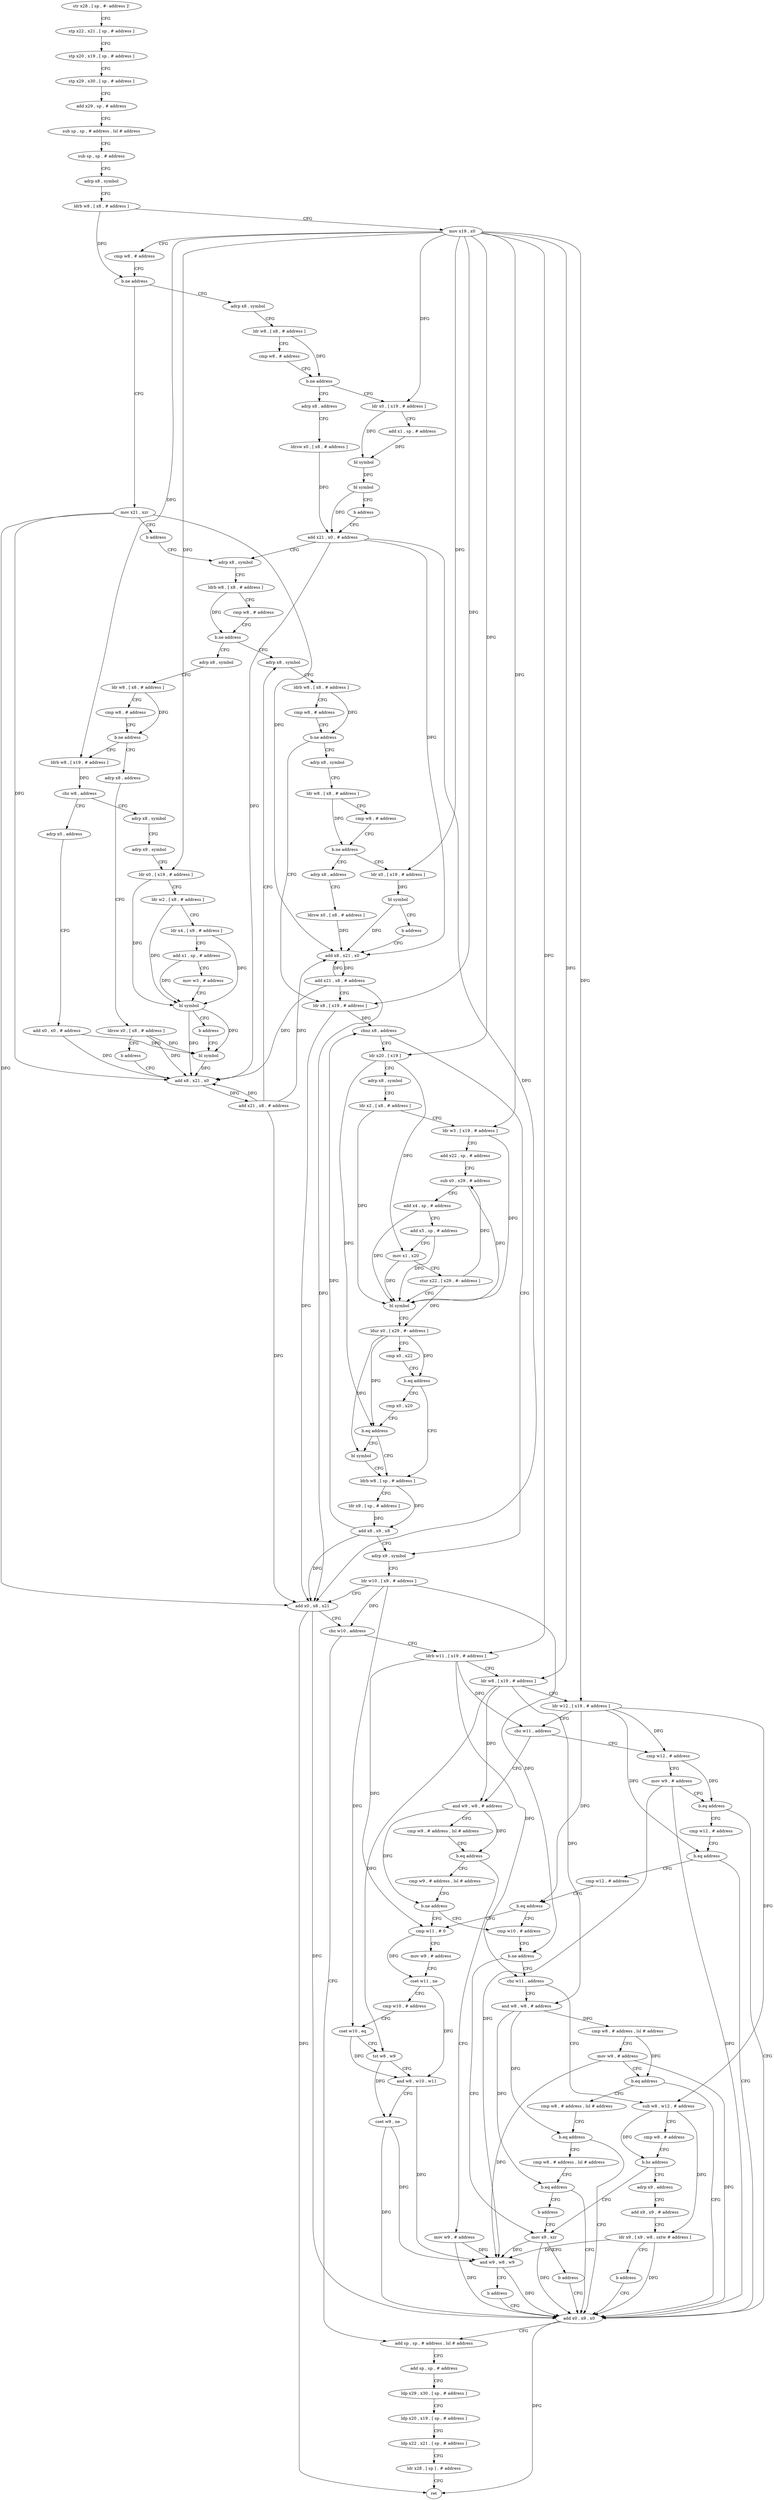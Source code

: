 digraph "func" {
"4242512" [label = "str x28 , [ sp , #- address ]!" ]
"4242516" [label = "stp x22 , x21 , [ sp , # address ]" ]
"4242520" [label = "stp x20 , x19 , [ sp , # address ]" ]
"4242524" [label = "stp x29 , x30 , [ sp , # address ]" ]
"4242528" [label = "add x29 , sp , # address" ]
"4242532" [label = "sub sp , sp , # address , lsl # address" ]
"4242536" [label = "sub sp , sp , # address" ]
"4242540" [label = "adrp x8 , symbol" ]
"4242544" [label = "ldrb w8 , [ x8 , # address ]" ]
"4242548" [label = "mov x19 , x0" ]
"4242552" [label = "cmp w8 , # address" ]
"4242556" [label = "b.ne address" ]
"4242596" [label = "mov x21 , xzr" ]
"4242560" [label = "adrp x8 , symbol" ]
"4242600" [label = "b address" ]
"4242616" [label = "adrp x8 , symbol" ]
"4242564" [label = "ldr w8 , [ x8 , # address ]" ]
"4242568" [label = "cmp w8 , # address" ]
"4242572" [label = "b.ne address" ]
"4242604" [label = "adrp x8 , address" ]
"4242576" [label = "ldr x0 , [ x19 , # address ]" ]
"4242620" [label = "ldrb w8 , [ x8 , # address ]" ]
"4242624" [label = "cmp w8 , # address" ]
"4242628" [label = "b.ne address" ]
"4242724" [label = "adrp x8 , symbol" ]
"4242632" [label = "adrp x8 , symbol" ]
"4242608" [label = "ldrsw x0 , [ x8 , # address ]" ]
"4242612" [label = "add x21 , x0 , # address" ]
"4242580" [label = "add x1 , sp , # address" ]
"4242584" [label = "bl symbol" ]
"4242588" [label = "bl symbol" ]
"4242592" [label = "b address" ]
"4242728" [label = "ldrb w8 , [ x8 , # address ]" ]
"4242732" [label = "cmp w8 , # address" ]
"4242736" [label = "b.ne address" ]
"4242784" [label = "ldr x8 , [ x19 , # address ]" ]
"4242740" [label = "adrp x8 , symbol" ]
"4242636" [label = "ldr w8 , [ x8 , # address ]" ]
"4242640" [label = "cmp w8 , # address" ]
"4242644" [label = "b.ne address" ]
"4242692" [label = "adrp x8 , address" ]
"4242648" [label = "ldrb w8 , [ x19 , # address ]" ]
"4242788" [label = "cbnz x8 , address" ]
"4242872" [label = "adrp x9 , symbol" ]
"4242792" [label = "ldr x20 , [ x19 ]" ]
"4242744" [label = "ldr w8 , [ x8 , # address ]" ]
"4242748" [label = "cmp w8 , # address" ]
"4242752" [label = "b.ne address" ]
"4242768" [label = "adrp x8 , address" ]
"4242756" [label = "ldr x0 , [ x19 , # address ]" ]
"4242696" [label = "ldrsw x0 , [ x8 , # address ]" ]
"4242700" [label = "b address" ]
"4242716" [label = "add x8 , x21 , x0" ]
"4242652" [label = "cbz w8 , address" ]
"4242704" [label = "adrp x0 , address" ]
"4242656" [label = "adrp x8 , symbol" ]
"4242876" [label = "ldr w10 , [ x9 , # address ]" ]
"4242880" [label = "add x0 , x8 , x21" ]
"4242884" [label = "cbz w10 , address" ]
"4243016" [label = "add sp , sp , # address , lsl # address" ]
"4242888" [label = "ldrb w11 , [ x19 , # address ]" ]
"4242796" [label = "adrp x8 , symbol" ]
"4242800" [label = "ldr x2 , [ x8 , # address ]" ]
"4242804" [label = "ldr w3 , [ x19 , # address ]" ]
"4242808" [label = "add x22 , sp , # address" ]
"4242812" [label = "sub x0 , x29 , # address" ]
"4242816" [label = "add x4 , sp , # address" ]
"4242820" [label = "add x5 , sp , # address" ]
"4242824" [label = "mov x1 , x20" ]
"4242828" [label = "stur x22 , [ x29 , #- address ]" ]
"4242832" [label = "bl symbol" ]
"4242836" [label = "ldur x0 , [ x29 , #- address ]" ]
"4242840" [label = "cmp x0 , x22" ]
"4242844" [label = "b.eq address" ]
"4242860" [label = "ldrb w8 , [ sp , # address ]" ]
"4242848" [label = "cmp x0 , x20" ]
"4242772" [label = "ldrsw x0 , [ x8 , # address ]" ]
"4242776" [label = "add x8 , x21 , x0" ]
"4242760" [label = "bl symbol" ]
"4242764" [label = "b address" ]
"4242720" [label = "add x21 , x8 , # address" ]
"4242708" [label = "add x0 , x0 , # address" ]
"4242712" [label = "bl symbol" ]
"4242660" [label = "adrp x9 , symbol" ]
"4242664" [label = "ldr x0 , [ x19 , # address ]" ]
"4242668" [label = "ldr w2 , [ x8 , # address ]" ]
"4242672" [label = "ldr x4 , [ x9 , # address ]" ]
"4242676" [label = "add x1 , sp , # address" ]
"4242680" [label = "mov w3 , # address" ]
"4242684" [label = "bl symbol" ]
"4242688" [label = "b address" ]
"4243020" [label = "add sp , sp , # address" ]
"4243024" [label = "ldp x29 , x30 , [ sp , # address ]" ]
"4243028" [label = "ldp x20 , x19 , [ sp , # address ]" ]
"4243032" [label = "ldp x22 , x21 , [ sp , # address ]" ]
"4243036" [label = "ldr x28 , [ sp ] , # address" ]
"4243040" [label = "ret" ]
"4242892" [label = "ldr w8 , [ x19 , # address ]" ]
"4242896" [label = "ldr w12 , [ x19 , # address ]" ]
"4242900" [label = "cbz w11 , address" ]
"4242964" [label = "cmp w12 , # address" ]
"4242904" [label = "and w9 , w8 , # address" ]
"4242864" [label = "ldr x9 , [ sp , # address ]" ]
"4242868" [label = "add x8 , x9 , x8" ]
"4242852" [label = "b.eq address" ]
"4242856" [label = "bl symbol" ]
"4242780" [label = "add x21 , x8 , # address" ]
"4242968" [label = "mov w9 , # address" ]
"4242972" [label = "b.eq address" ]
"4243012" [label = "add x0 , x9 , x0" ]
"4242976" [label = "cmp w12 , # address" ]
"4242908" [label = "cmp w9 , # address , lsl # address" ]
"4242912" [label = "b.eq address" ]
"4243008" [label = "mov w9 , # address" ]
"4242916" [label = "cmp w9 , # address , lsl # address" ]
"4242980" [label = "b.eq address" ]
"4242984" [label = "cmp w12 , # address" ]
"4242920" [label = "b.ne address" ]
"4242992" [label = "cmp w10 , # address" ]
"4242924" [label = "cmp w11 , # 0" ]
"4242988" [label = "b.eq address" ]
"4242996" [label = "b.ne address" ]
"4243044" [label = "cbz w11 , address" ]
"4243000" [label = "mov x9 , xzr" ]
"4242928" [label = "mov w9 , # address" ]
"4242932" [label = "cset w11 , ne" ]
"4242936" [label = "cmp w10 , # address" ]
"4242940" [label = "cset w10 , eq" ]
"4242944" [label = "tst w8 , w9" ]
"4242948" [label = "and w8 , w10 , w11" ]
"4242952" [label = "cset w9 , ne" ]
"4242956" [label = "and w9 , w8 , w9" ]
"4242960" [label = "b address" ]
"4243084" [label = "sub w8 , w12 , # address" ]
"4243048" [label = "and w8 , w8 , # address" ]
"4243004" [label = "b address" ]
"4243088" [label = "cmp w8 , # address" ]
"4243092" [label = "b.hs address" ]
"4243096" [label = "adrp x9 , address" ]
"4243052" [label = "cmp w8 , # address , lsl # address" ]
"4243056" [label = "mov w9 , # address" ]
"4243060" [label = "b.eq address" ]
"4243064" [label = "cmp w8 , # address , lsl # address" ]
"4243100" [label = "add x9 , x9 , # address" ]
"4243104" [label = "ldr x9 , [ x9 , w8 , sxtw # address ]" ]
"4243108" [label = "b address" ]
"4243068" [label = "b.eq address" ]
"4243072" [label = "cmp w8 , # address , lsl # address" ]
"4243076" [label = "b.eq address" ]
"4243080" [label = "b address" ]
"4242512" -> "4242516" [ label = "CFG" ]
"4242516" -> "4242520" [ label = "CFG" ]
"4242520" -> "4242524" [ label = "CFG" ]
"4242524" -> "4242528" [ label = "CFG" ]
"4242528" -> "4242532" [ label = "CFG" ]
"4242532" -> "4242536" [ label = "CFG" ]
"4242536" -> "4242540" [ label = "CFG" ]
"4242540" -> "4242544" [ label = "CFG" ]
"4242544" -> "4242548" [ label = "CFG" ]
"4242544" -> "4242556" [ label = "DFG" ]
"4242548" -> "4242552" [ label = "CFG" ]
"4242548" -> "4242576" [ label = "DFG" ]
"4242548" -> "4242784" [ label = "DFG" ]
"4242548" -> "4242648" [ label = "DFG" ]
"4242548" -> "4242792" [ label = "DFG" ]
"4242548" -> "4242804" [ label = "DFG" ]
"4242548" -> "4242756" [ label = "DFG" ]
"4242548" -> "4242664" [ label = "DFG" ]
"4242548" -> "4242888" [ label = "DFG" ]
"4242548" -> "4242892" [ label = "DFG" ]
"4242548" -> "4242896" [ label = "DFG" ]
"4242552" -> "4242556" [ label = "CFG" ]
"4242556" -> "4242596" [ label = "CFG" ]
"4242556" -> "4242560" [ label = "CFG" ]
"4242596" -> "4242600" [ label = "CFG" ]
"4242596" -> "4242880" [ label = "DFG" ]
"4242596" -> "4242716" [ label = "DFG" ]
"4242596" -> "4242776" [ label = "DFG" ]
"4242560" -> "4242564" [ label = "CFG" ]
"4242600" -> "4242616" [ label = "CFG" ]
"4242616" -> "4242620" [ label = "CFG" ]
"4242564" -> "4242568" [ label = "CFG" ]
"4242564" -> "4242572" [ label = "DFG" ]
"4242568" -> "4242572" [ label = "CFG" ]
"4242572" -> "4242604" [ label = "CFG" ]
"4242572" -> "4242576" [ label = "CFG" ]
"4242604" -> "4242608" [ label = "CFG" ]
"4242576" -> "4242580" [ label = "CFG" ]
"4242576" -> "4242584" [ label = "DFG" ]
"4242620" -> "4242624" [ label = "CFG" ]
"4242620" -> "4242628" [ label = "DFG" ]
"4242624" -> "4242628" [ label = "CFG" ]
"4242628" -> "4242724" [ label = "CFG" ]
"4242628" -> "4242632" [ label = "CFG" ]
"4242724" -> "4242728" [ label = "CFG" ]
"4242632" -> "4242636" [ label = "CFG" ]
"4242608" -> "4242612" [ label = "DFG" ]
"4242612" -> "4242616" [ label = "CFG" ]
"4242612" -> "4242880" [ label = "DFG" ]
"4242612" -> "4242716" [ label = "DFG" ]
"4242612" -> "4242776" [ label = "DFG" ]
"4242580" -> "4242584" [ label = "DFG" ]
"4242584" -> "4242588" [ label = "DFG" ]
"4242588" -> "4242592" [ label = "CFG" ]
"4242588" -> "4242612" [ label = "DFG" ]
"4242592" -> "4242612" [ label = "CFG" ]
"4242728" -> "4242732" [ label = "CFG" ]
"4242728" -> "4242736" [ label = "DFG" ]
"4242732" -> "4242736" [ label = "CFG" ]
"4242736" -> "4242784" [ label = "CFG" ]
"4242736" -> "4242740" [ label = "CFG" ]
"4242784" -> "4242788" [ label = "DFG" ]
"4242784" -> "4242880" [ label = "DFG" ]
"4242740" -> "4242744" [ label = "CFG" ]
"4242636" -> "4242640" [ label = "CFG" ]
"4242636" -> "4242644" [ label = "DFG" ]
"4242640" -> "4242644" [ label = "CFG" ]
"4242644" -> "4242692" [ label = "CFG" ]
"4242644" -> "4242648" [ label = "CFG" ]
"4242692" -> "4242696" [ label = "CFG" ]
"4242648" -> "4242652" [ label = "DFG" ]
"4242788" -> "4242872" [ label = "CFG" ]
"4242788" -> "4242792" [ label = "CFG" ]
"4242872" -> "4242876" [ label = "CFG" ]
"4242792" -> "4242796" [ label = "CFG" ]
"4242792" -> "4242824" [ label = "DFG" ]
"4242792" -> "4242852" [ label = "DFG" ]
"4242744" -> "4242748" [ label = "CFG" ]
"4242744" -> "4242752" [ label = "DFG" ]
"4242748" -> "4242752" [ label = "CFG" ]
"4242752" -> "4242768" [ label = "CFG" ]
"4242752" -> "4242756" [ label = "CFG" ]
"4242768" -> "4242772" [ label = "CFG" ]
"4242756" -> "4242760" [ label = "DFG" ]
"4242696" -> "4242700" [ label = "CFG" ]
"4242696" -> "4242716" [ label = "DFG" ]
"4242696" -> "4242712" [ label = "DFG" ]
"4242700" -> "4242716" [ label = "CFG" ]
"4242716" -> "4242720" [ label = "DFG" ]
"4242652" -> "4242704" [ label = "CFG" ]
"4242652" -> "4242656" [ label = "CFG" ]
"4242704" -> "4242708" [ label = "CFG" ]
"4242656" -> "4242660" [ label = "CFG" ]
"4242876" -> "4242880" [ label = "CFG" ]
"4242876" -> "4242884" [ label = "DFG" ]
"4242876" -> "4242996" [ label = "DFG" ]
"4242876" -> "4242940" [ label = "DFG" ]
"4242880" -> "4242884" [ label = "CFG" ]
"4242880" -> "4243040" [ label = "DFG" ]
"4242880" -> "4243012" [ label = "DFG" ]
"4242884" -> "4243016" [ label = "CFG" ]
"4242884" -> "4242888" [ label = "CFG" ]
"4243016" -> "4243020" [ label = "CFG" ]
"4242888" -> "4242892" [ label = "CFG" ]
"4242888" -> "4242900" [ label = "DFG" ]
"4242888" -> "4242924" [ label = "DFG" ]
"4242888" -> "4243044" [ label = "DFG" ]
"4242796" -> "4242800" [ label = "CFG" ]
"4242800" -> "4242804" [ label = "CFG" ]
"4242800" -> "4242832" [ label = "DFG" ]
"4242804" -> "4242808" [ label = "CFG" ]
"4242804" -> "4242832" [ label = "DFG" ]
"4242808" -> "4242812" [ label = "CFG" ]
"4242812" -> "4242816" [ label = "CFG" ]
"4242812" -> "4242832" [ label = "DFG" ]
"4242816" -> "4242820" [ label = "CFG" ]
"4242816" -> "4242832" [ label = "DFG" ]
"4242820" -> "4242824" [ label = "CFG" ]
"4242820" -> "4242832" [ label = "DFG" ]
"4242824" -> "4242828" [ label = "CFG" ]
"4242824" -> "4242832" [ label = "DFG" ]
"4242828" -> "4242832" [ label = "CFG" ]
"4242828" -> "4242812" [ label = "DFG" ]
"4242828" -> "4242836" [ label = "DFG" ]
"4242832" -> "4242836" [ label = "CFG" ]
"4242836" -> "4242840" [ label = "CFG" ]
"4242836" -> "4242844" [ label = "DFG" ]
"4242836" -> "4242852" [ label = "DFG" ]
"4242836" -> "4242856" [ label = "DFG" ]
"4242840" -> "4242844" [ label = "CFG" ]
"4242844" -> "4242860" [ label = "CFG" ]
"4242844" -> "4242848" [ label = "CFG" ]
"4242860" -> "4242864" [ label = "CFG" ]
"4242860" -> "4242868" [ label = "DFG" ]
"4242848" -> "4242852" [ label = "CFG" ]
"4242772" -> "4242776" [ label = "DFG" ]
"4242776" -> "4242780" [ label = "DFG" ]
"4242760" -> "4242764" [ label = "CFG" ]
"4242760" -> "4242776" [ label = "DFG" ]
"4242764" -> "4242776" [ label = "CFG" ]
"4242720" -> "4242724" [ label = "CFG" ]
"4242720" -> "4242880" [ label = "DFG" ]
"4242720" -> "4242716" [ label = "DFG" ]
"4242720" -> "4242776" [ label = "DFG" ]
"4242708" -> "4242712" [ label = "DFG" ]
"4242708" -> "4242716" [ label = "DFG" ]
"4242712" -> "4242716" [ label = "DFG" ]
"4242660" -> "4242664" [ label = "CFG" ]
"4242664" -> "4242668" [ label = "CFG" ]
"4242664" -> "4242684" [ label = "DFG" ]
"4242668" -> "4242672" [ label = "CFG" ]
"4242668" -> "4242684" [ label = "DFG" ]
"4242672" -> "4242676" [ label = "CFG" ]
"4242672" -> "4242684" [ label = "DFG" ]
"4242676" -> "4242680" [ label = "CFG" ]
"4242676" -> "4242684" [ label = "DFG" ]
"4242680" -> "4242684" [ label = "CFG" ]
"4242684" -> "4242688" [ label = "CFG" ]
"4242684" -> "4242716" [ label = "DFG" ]
"4242684" -> "4242712" [ label = "DFG" ]
"4242688" -> "4242712" [ label = "CFG" ]
"4243020" -> "4243024" [ label = "CFG" ]
"4243024" -> "4243028" [ label = "CFG" ]
"4243028" -> "4243032" [ label = "CFG" ]
"4243032" -> "4243036" [ label = "CFG" ]
"4243036" -> "4243040" [ label = "CFG" ]
"4242892" -> "4242896" [ label = "CFG" ]
"4242892" -> "4242904" [ label = "DFG" ]
"4242892" -> "4243048" [ label = "DFG" ]
"4242892" -> "4242944" [ label = "DFG" ]
"4242896" -> "4242900" [ label = "CFG" ]
"4242896" -> "4242964" [ label = "DFG" ]
"4242896" -> "4242980" [ label = "DFG" ]
"4242896" -> "4242988" [ label = "DFG" ]
"4242896" -> "4243084" [ label = "DFG" ]
"4242900" -> "4242964" [ label = "CFG" ]
"4242900" -> "4242904" [ label = "CFG" ]
"4242964" -> "4242968" [ label = "CFG" ]
"4242964" -> "4242972" [ label = "DFG" ]
"4242904" -> "4242908" [ label = "CFG" ]
"4242904" -> "4242912" [ label = "DFG" ]
"4242904" -> "4242920" [ label = "DFG" ]
"4242864" -> "4242868" [ label = "DFG" ]
"4242868" -> "4242872" [ label = "CFG" ]
"4242868" -> "4242788" [ label = "DFG" ]
"4242868" -> "4242880" [ label = "DFG" ]
"4242852" -> "4242860" [ label = "CFG" ]
"4242852" -> "4242856" [ label = "CFG" ]
"4242856" -> "4242860" [ label = "CFG" ]
"4242780" -> "4242784" [ label = "CFG" ]
"4242780" -> "4242880" [ label = "DFG" ]
"4242780" -> "4242716" [ label = "DFG" ]
"4242780" -> "4242776" [ label = "DFG" ]
"4242968" -> "4242972" [ label = "CFG" ]
"4242968" -> "4243012" [ label = "DFG" ]
"4242968" -> "4242956" [ label = "DFG" ]
"4242972" -> "4243012" [ label = "CFG" ]
"4242972" -> "4242976" [ label = "CFG" ]
"4243012" -> "4243016" [ label = "CFG" ]
"4243012" -> "4243040" [ label = "DFG" ]
"4242976" -> "4242980" [ label = "CFG" ]
"4242908" -> "4242912" [ label = "CFG" ]
"4242912" -> "4243008" [ label = "CFG" ]
"4242912" -> "4242916" [ label = "CFG" ]
"4243008" -> "4243012" [ label = "DFG" ]
"4243008" -> "4242956" [ label = "DFG" ]
"4242916" -> "4242920" [ label = "CFG" ]
"4242980" -> "4243012" [ label = "CFG" ]
"4242980" -> "4242984" [ label = "CFG" ]
"4242984" -> "4242988" [ label = "CFG" ]
"4242920" -> "4242992" [ label = "CFG" ]
"4242920" -> "4242924" [ label = "CFG" ]
"4242992" -> "4242996" [ label = "CFG" ]
"4242924" -> "4242928" [ label = "CFG" ]
"4242924" -> "4242932" [ label = "DFG" ]
"4242988" -> "4242924" [ label = "CFG" ]
"4242988" -> "4242992" [ label = "CFG" ]
"4242996" -> "4243044" [ label = "CFG" ]
"4242996" -> "4243000" [ label = "CFG" ]
"4243044" -> "4243084" [ label = "CFG" ]
"4243044" -> "4243048" [ label = "CFG" ]
"4243000" -> "4243004" [ label = "CFG" ]
"4243000" -> "4243012" [ label = "DFG" ]
"4243000" -> "4242956" [ label = "DFG" ]
"4242928" -> "4242932" [ label = "CFG" ]
"4242932" -> "4242936" [ label = "CFG" ]
"4242932" -> "4242948" [ label = "DFG" ]
"4242936" -> "4242940" [ label = "CFG" ]
"4242940" -> "4242944" [ label = "CFG" ]
"4242940" -> "4242948" [ label = "DFG" ]
"4242944" -> "4242948" [ label = "CFG" ]
"4242944" -> "4242952" [ label = "DFG" ]
"4242948" -> "4242952" [ label = "CFG" ]
"4242948" -> "4242956" [ label = "DFG" ]
"4242952" -> "4242956" [ label = "DFG" ]
"4242952" -> "4243012" [ label = "DFG" ]
"4242956" -> "4242960" [ label = "CFG" ]
"4242956" -> "4243012" [ label = "DFG" ]
"4242960" -> "4243012" [ label = "CFG" ]
"4243084" -> "4243088" [ label = "CFG" ]
"4243084" -> "4243092" [ label = "DFG" ]
"4243084" -> "4243104" [ label = "DFG" ]
"4243048" -> "4243052" [ label = "DFG" ]
"4243048" -> "4243068" [ label = "DFG" ]
"4243048" -> "4243076" [ label = "DFG" ]
"4243004" -> "4243012" [ label = "CFG" ]
"4243088" -> "4243092" [ label = "CFG" ]
"4243092" -> "4243000" [ label = "CFG" ]
"4243092" -> "4243096" [ label = "CFG" ]
"4243096" -> "4243100" [ label = "CFG" ]
"4243052" -> "4243056" [ label = "CFG" ]
"4243052" -> "4243060" [ label = "DFG" ]
"4243056" -> "4243060" [ label = "CFG" ]
"4243056" -> "4243012" [ label = "DFG" ]
"4243056" -> "4242956" [ label = "DFG" ]
"4243060" -> "4243012" [ label = "CFG" ]
"4243060" -> "4243064" [ label = "CFG" ]
"4243064" -> "4243068" [ label = "CFG" ]
"4243100" -> "4243104" [ label = "CFG" ]
"4243104" -> "4243108" [ label = "CFG" ]
"4243104" -> "4243012" [ label = "DFG" ]
"4243104" -> "4242956" [ label = "DFG" ]
"4243108" -> "4243012" [ label = "CFG" ]
"4243068" -> "4243012" [ label = "CFG" ]
"4243068" -> "4243072" [ label = "CFG" ]
"4243072" -> "4243076" [ label = "CFG" ]
"4243076" -> "4243012" [ label = "CFG" ]
"4243076" -> "4243080" [ label = "CFG" ]
"4243080" -> "4243000" [ label = "CFG" ]
}
